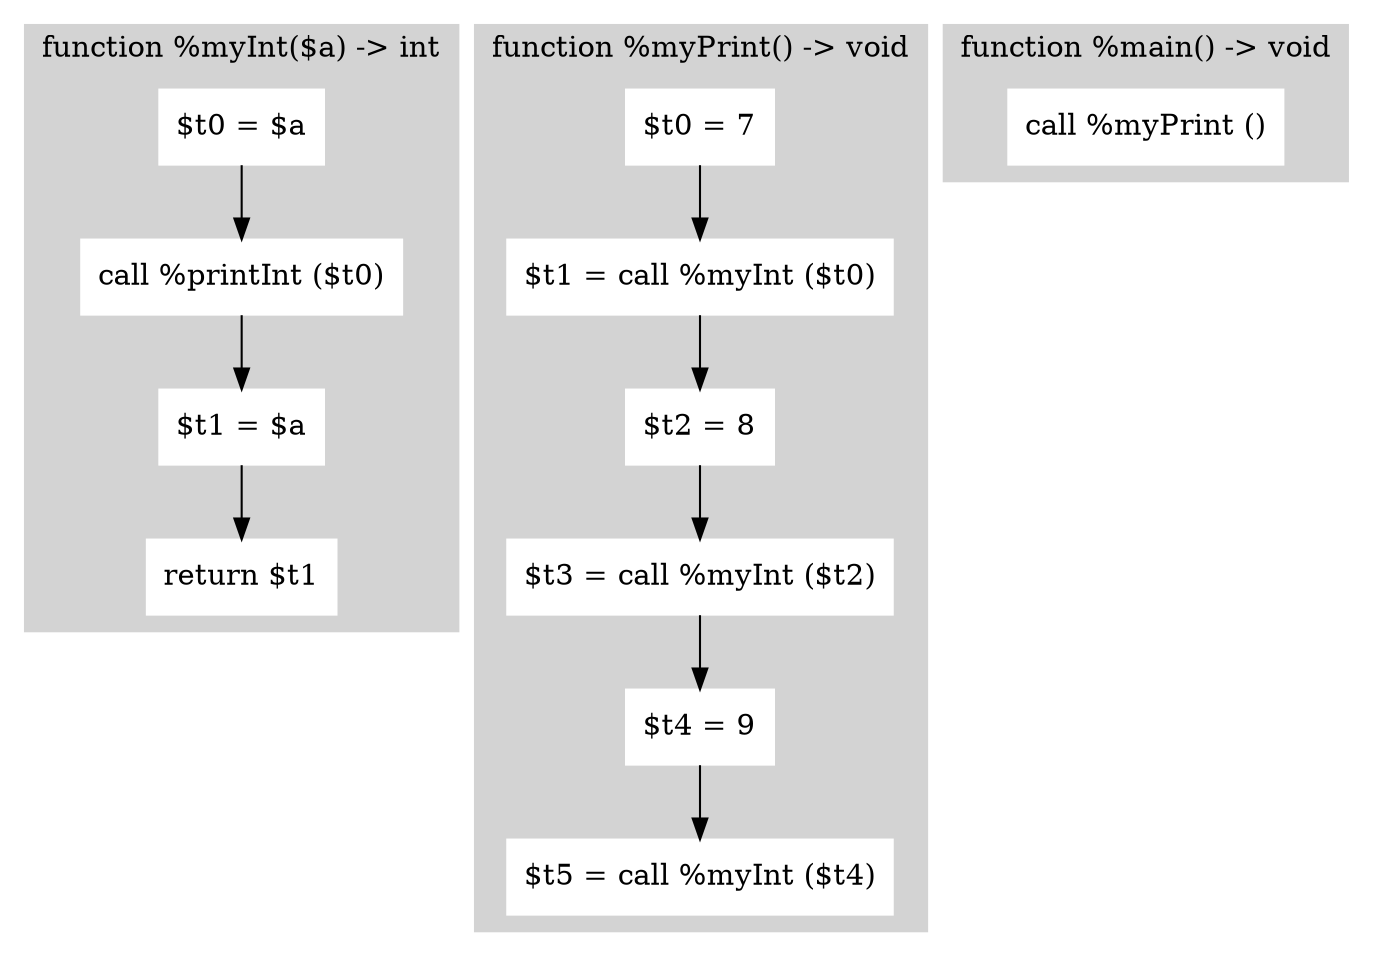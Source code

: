 digraph Program {
  node [shape=rectangle]; 

  subgraph cluster_myInt {
    style=filled;color=lightgrey;node [style=filled, color=white];
    label="function %myInt($a) -> int";
    myInt_n0 [label="$t0 = $a"];
    myInt_n0 -> myInt_n1;
    myInt_n1 [label="call %printInt ($t0)"];
    myInt_n1 -> myInt_n2;
    myInt_n2 [label="$t1 = $a"];
    myInt_n2 -> myInt_n3;
    myInt_n3 [label="return $t1"];
  }


  subgraph cluster_myPrint {
    style=filled;color=lightgrey;node [style=filled, color=white];
    label="function %myPrint() -> void";
    myPrint_n0 [label="$t0 = 7"];
    myPrint_n0 -> myPrint_n1;
    myPrint_n1 [label="$t1 = call %myInt ($t0)"];
    myPrint_n1 -> myPrint_n2;
    myPrint_n2 [label="$t2 = 8"];
    myPrint_n2 -> myPrint_n3;
    myPrint_n3 [label="$t3 = call %myInt ($t2)"];
    myPrint_n3 -> myPrint_n4;
    myPrint_n4 [label="$t4 = 9"];
    myPrint_n4 -> myPrint_n5;
    myPrint_n5 [label="$t5 = call %myInt ($t4)"];
  }


  subgraph cluster_main {
    style=filled;color=lightgrey;node [style=filled, color=white];
    label="function %main() -> void";
    main_n0 [label="call %myPrint ()"];
  }

}